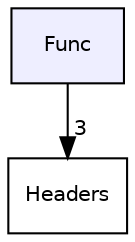 digraph "Func" {
  compound=true
  node [ fontsize="10", fontname="Helvetica"];
  edge [ labelfontsize="10", labelfontname="Helvetica"];
  dir_ce0c348699f17405186070f17b71f503 [shape=box, label="Func", style="filled", fillcolor="#eeeeff", pencolor="black", URL="dir_ce0c348699f17405186070f17b71f503.html"];
  dir_692516b589a32b3bfce781ca9f6d1534 [shape=box label="Headers" URL="dir_692516b589a32b3bfce781ca9f6d1534.html"];
  dir_ce0c348699f17405186070f17b71f503->dir_692516b589a32b3bfce781ca9f6d1534 [headlabel="3", labeldistance=1.5 headhref="dir_000008_000011.html"];
}
